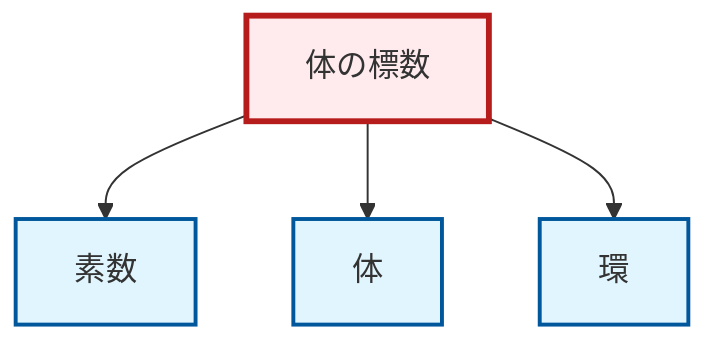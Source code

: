graph TD
    classDef definition fill:#e1f5fe,stroke:#01579b,stroke-width:2px
    classDef theorem fill:#f3e5f5,stroke:#4a148c,stroke-width:2px
    classDef axiom fill:#fff3e0,stroke:#e65100,stroke-width:2px
    classDef example fill:#e8f5e9,stroke:#1b5e20,stroke-width:2px
    classDef current fill:#ffebee,stroke:#b71c1c,stroke-width:3px
    def-field["体"]:::definition
    def-ring["環"]:::definition
    def-prime["素数"]:::definition
    thm-field-characteristic["体の標数"]:::theorem
    thm-field-characteristic --> def-prime
    thm-field-characteristic --> def-field
    thm-field-characteristic --> def-ring
    class thm-field-characteristic current